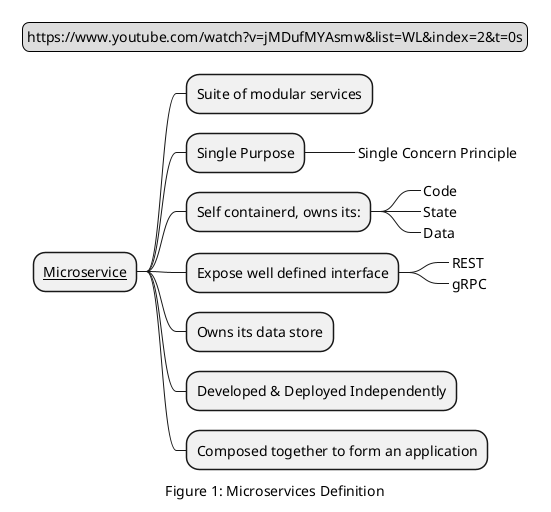 @startmindmap Microservices Definition Components
caption Figure 1: Microservices Definition

* __Microservice__
** Suite of modular services
** Single Purpose
***_  Single Concern Principle
** Self containerd, owns its:
***_  Code
***_  State
***_  Data
** Expose well defined interface
***_ REST
***_ gRPC
** Owns its data store
** Developed & Deployed Independently
** Composed together to form an application

legend top left
https://www.youtube.com/watch?v=jMDufMYAsmw&list=WL&index=2&t=0s
endlegend
@endmindmap
